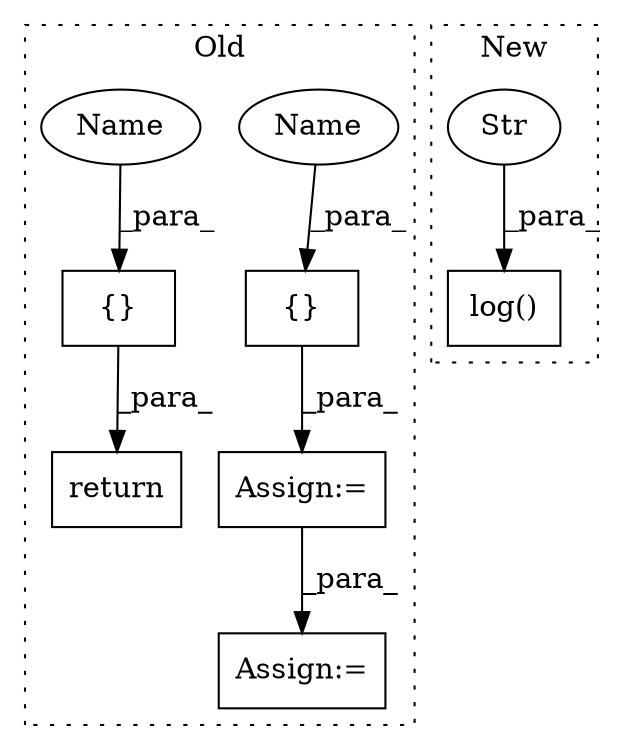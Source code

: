digraph G {
subgraph cluster0 {
1 [label="{}" a="95" s="1284,1397" l="14,10" shape="box"];
4 [label="return" a="93" s="1277" l="7" shape="box"];
5 [label="{}" a="95" s="1200,1219" l="1,1" shape="box"];
6 [label="Assign:=" a="68" s="1249" l="3" shape="box"];
7 [label="Assign:=" a="68" s="1197" l="3" shape="box"];
8 [label="Name" a="87" s="1200,1219" l="1,1" shape="ellipse"];
9 [label="Name" a="87" s="1284,1397" l="14,10" shape="ellipse"];
label = "Old";
style="dotted";
}
subgraph cluster1 {
2 [label="log()" a="75" s="1181,1208" l="9,1" shape="box"];
3 [label="Str" a="66" s="1190" l="12" shape="ellipse"];
label = "New";
style="dotted";
}
1 -> 4 [label="_para_"];
3 -> 2 [label="_para_"];
5 -> 7 [label="_para_"];
7 -> 6 [label="_para_"];
8 -> 5 [label="_para_"];
9 -> 1 [label="_para_"];
}